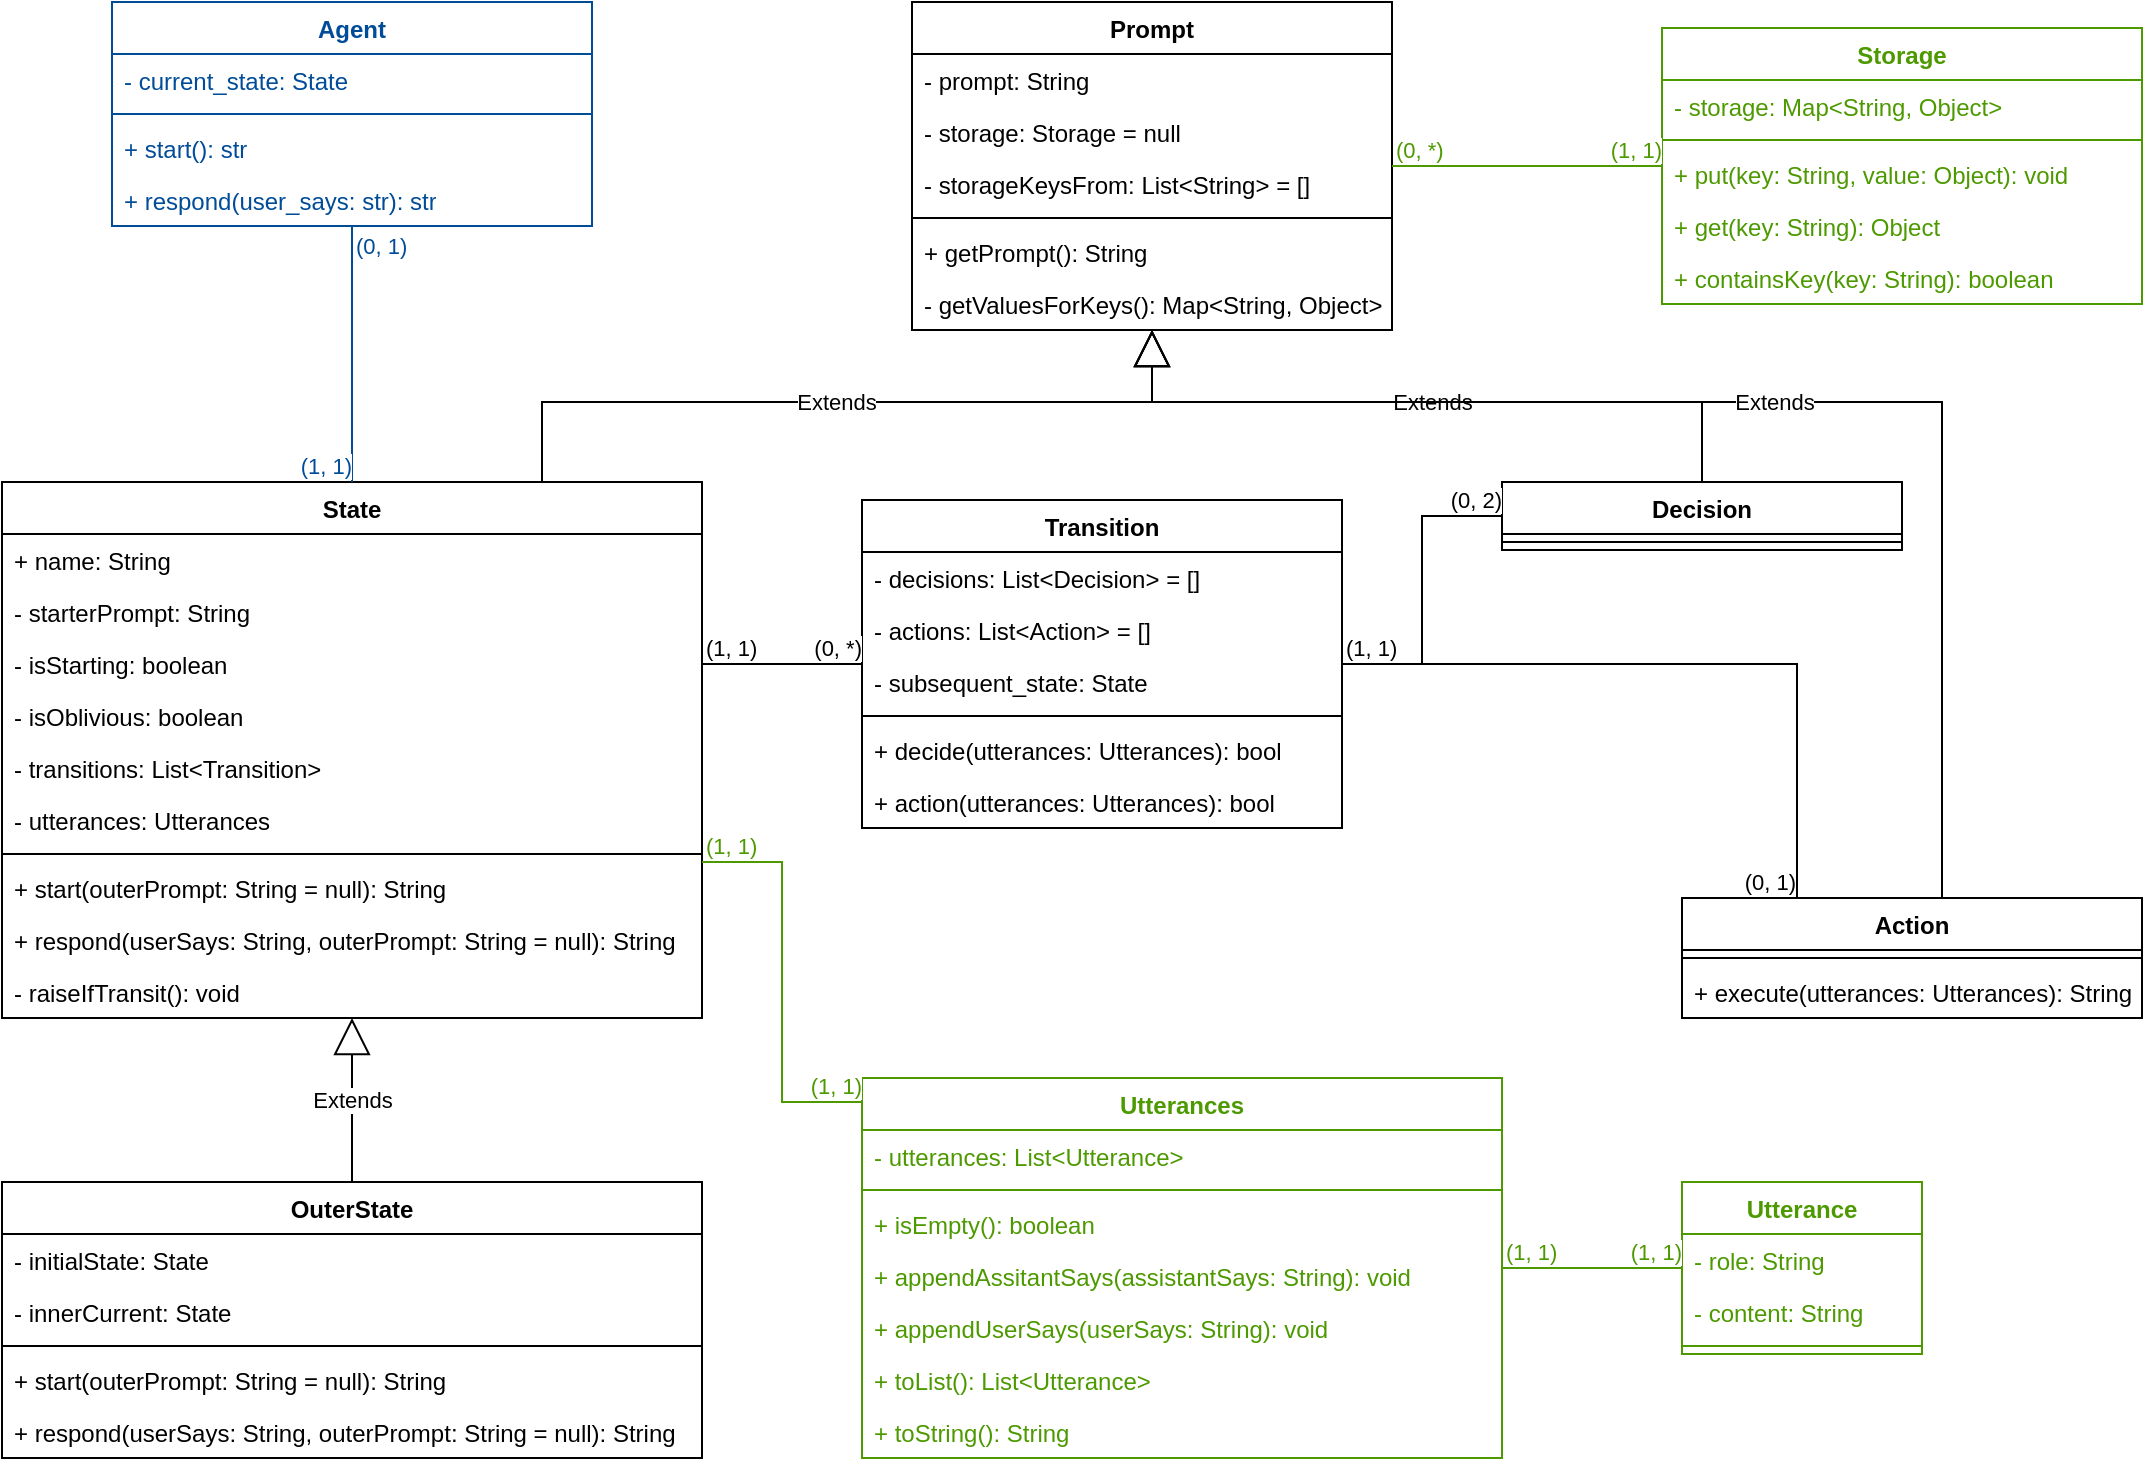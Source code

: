 <mxfile version="21.8.2" type="google">
  <diagram id="C5RBs43oDa-KdzZeNtuy" name="Page-1">
    <mxGraphModel grid="1" page="1" gridSize="10" guides="1" tooltips="1" connect="1" arrows="1" fold="1" pageScale="1" pageWidth="1169" pageHeight="827" math="0" shadow="0">
      <root>
        <mxCell id="WIyWlLk6GJQsqaUBKTNV-0" />
        <mxCell id="WIyWlLk6GJQsqaUBKTNV-1" parent="WIyWlLk6GJQsqaUBKTNV-0" />
        <mxCell id="Y7iGdCAR7KXs3sd0Hxr5-11" value="State" style="swimlane;fontStyle=1;align=center;verticalAlign=top;childLayout=stackLayout;horizontal=1;startSize=26;horizontalStack=0;resizeParent=1;resizeParentMax=0;resizeLast=0;collapsible=1;marginBottom=0;whiteSpace=wrap;html=1;" vertex="1" parent="WIyWlLk6GJQsqaUBKTNV-1">
          <mxGeometry x="10" y="260" width="350" height="268" as="geometry" />
        </mxCell>
        <mxCell id="Y7iGdCAR7KXs3sd0Hxr5-1" value="+ name: String&lt;br&gt;" style="text;strokeColor=none;fillColor=none;align=left;verticalAlign=top;spacingLeft=4;spacingRight=4;overflow=hidden;rotatable=0;points=[[0,0.5],[1,0.5]];portConstraint=eastwest;whiteSpace=wrap;html=1;" vertex="1" parent="Y7iGdCAR7KXs3sd0Hxr5-11">
          <mxGeometry y="26" width="350" height="26" as="geometry" />
        </mxCell>
        <mxCell id="Y7iGdCAR7KXs3sd0Hxr5-3" value="- starterPrompt: String" style="text;strokeColor=none;fillColor=none;align=left;verticalAlign=top;spacingLeft=4;spacingRight=4;overflow=hidden;rotatable=0;points=[[0,0.5],[1,0.5]];portConstraint=eastwest;whiteSpace=wrap;html=1;" vertex="1" parent="Y7iGdCAR7KXs3sd0Hxr5-11">
          <mxGeometry y="52" width="350" height="26" as="geometry" />
        </mxCell>
        <mxCell id="Y7iGdCAR7KXs3sd0Hxr5-6" value="- isStarting: boolean" style="text;strokeColor=none;fillColor=none;align=left;verticalAlign=top;spacingLeft=4;spacingRight=4;overflow=hidden;rotatable=0;points=[[0,0.5],[1,0.5]];portConstraint=eastwest;whiteSpace=wrap;html=1;" vertex="1" parent="Y7iGdCAR7KXs3sd0Hxr5-11">
          <mxGeometry y="78" width="350" height="26" as="geometry" />
        </mxCell>
        <mxCell id="oQOLhWZFoWl69LnClpry-0" value="- isOblivious: boolean" style="text;strokeColor=none;fillColor=none;align=left;verticalAlign=top;spacingLeft=4;spacingRight=4;overflow=hidden;rotatable=0;points=[[0,0.5],[1,0.5]];portConstraint=eastwest;whiteSpace=wrap;html=1;" vertex="1" parent="Y7iGdCAR7KXs3sd0Hxr5-11">
          <mxGeometry y="104" width="350" height="26" as="geometry" />
        </mxCell>
        <mxCell id="Y7iGdCAR7KXs3sd0Hxr5-5" value="- transitions: List&amp;lt;Transition&amp;gt;" style="text;strokeColor=none;fillColor=none;align=left;verticalAlign=top;spacingLeft=4;spacingRight=4;overflow=hidden;rotatable=0;points=[[0,0.5],[1,0.5]];portConstraint=eastwest;whiteSpace=wrap;html=1;" vertex="1" parent="Y7iGdCAR7KXs3sd0Hxr5-11">
          <mxGeometry y="130" width="350" height="26" as="geometry" />
        </mxCell>
        <mxCell id="Y7iGdCAR7KXs3sd0Hxr5-10" value="- utterances: Utterances" style="text;strokeColor=none;fillColor=none;align=left;verticalAlign=top;spacingLeft=4;spacingRight=4;overflow=hidden;rotatable=0;points=[[0,0.5],[1,0.5]];portConstraint=eastwest;whiteSpace=wrap;html=1;" vertex="1" parent="Y7iGdCAR7KXs3sd0Hxr5-11">
          <mxGeometry y="156" width="350" height="26" as="geometry" />
        </mxCell>
        <mxCell id="Y7iGdCAR7KXs3sd0Hxr5-13" value="" style="line;strokeWidth=1;fillColor=none;align=left;verticalAlign=middle;spacingTop=-1;spacingLeft=3;spacingRight=3;rotatable=0;labelPosition=right;points=[];portConstraint=eastwest;strokeColor=inherit;" vertex="1" parent="Y7iGdCAR7KXs3sd0Hxr5-11">
          <mxGeometry y="182" width="350" height="8" as="geometry" />
        </mxCell>
        <mxCell id="Y7iGdCAR7KXs3sd0Hxr5-14" value="+ start(outerPrompt: String = null): String" style="text;strokeColor=none;fillColor=none;align=left;verticalAlign=top;spacingLeft=4;spacingRight=4;overflow=hidden;rotatable=0;points=[[0,0.5],[1,0.5]];portConstraint=eastwest;whiteSpace=wrap;html=1;" vertex="1" parent="Y7iGdCAR7KXs3sd0Hxr5-11">
          <mxGeometry y="190" width="350" height="26" as="geometry" />
        </mxCell>
        <mxCell id="Y7iGdCAR7KXs3sd0Hxr5-15" value="+ respond(userSays: String, outerPrompt: String = null): String" style="text;strokeColor=none;fillColor=none;align=left;verticalAlign=top;spacingLeft=4;spacingRight=4;overflow=hidden;rotatable=0;points=[[0,0.5],[1,0.5]];portConstraint=eastwest;whiteSpace=wrap;html=1;" vertex="1" parent="Y7iGdCAR7KXs3sd0Hxr5-11">
          <mxGeometry y="216" width="350" height="26" as="geometry" />
        </mxCell>
        <mxCell id="Y7iGdCAR7KXs3sd0Hxr5-16" value="- raiseIfTransit(): void" style="text;strokeColor=none;fillColor=none;align=left;verticalAlign=top;spacingLeft=4;spacingRight=4;overflow=hidden;rotatable=0;points=[[0,0.5],[1,0.5]];portConstraint=eastwest;whiteSpace=wrap;html=1;" vertex="1" parent="Y7iGdCAR7KXs3sd0Hxr5-11">
          <mxGeometry y="242" width="350" height="26" as="geometry" />
        </mxCell>
        <mxCell id="Y7iGdCAR7KXs3sd0Hxr5-17" value="OuterState" style="swimlane;fontStyle=1;align=center;verticalAlign=top;childLayout=stackLayout;horizontal=1;startSize=26;horizontalStack=0;resizeParent=1;resizeParentMax=0;resizeLast=0;collapsible=1;marginBottom=0;whiteSpace=wrap;html=1;" vertex="1" parent="WIyWlLk6GJQsqaUBKTNV-1">
          <mxGeometry x="10" y="610" width="350" height="138" as="geometry" />
        </mxCell>
        <mxCell id="Y7iGdCAR7KXs3sd0Hxr5-18" value="- initialState: State" style="text;strokeColor=none;fillColor=none;align=left;verticalAlign=top;spacingLeft=4;spacingRight=4;overflow=hidden;rotatable=0;points=[[0,0.5],[1,0.5]];portConstraint=eastwest;whiteSpace=wrap;html=1;" vertex="1" parent="Y7iGdCAR7KXs3sd0Hxr5-17">
          <mxGeometry y="26" width="350" height="26" as="geometry" />
        </mxCell>
        <mxCell id="Y7iGdCAR7KXs3sd0Hxr5-21" value="- innerCurrent: State" style="text;strokeColor=none;fillColor=none;align=left;verticalAlign=top;spacingLeft=4;spacingRight=4;overflow=hidden;rotatable=0;points=[[0,0.5],[1,0.5]];portConstraint=eastwest;whiteSpace=wrap;html=1;" vertex="1" parent="Y7iGdCAR7KXs3sd0Hxr5-17">
          <mxGeometry y="52" width="350" height="26" as="geometry" />
        </mxCell>
        <mxCell id="Y7iGdCAR7KXs3sd0Hxr5-19" value="" style="line;strokeWidth=1;fillColor=none;align=left;verticalAlign=middle;spacingTop=-1;spacingLeft=3;spacingRight=3;rotatable=0;labelPosition=right;points=[];portConstraint=eastwest;strokeColor=inherit;" vertex="1" parent="Y7iGdCAR7KXs3sd0Hxr5-17">
          <mxGeometry y="78" width="350" height="8" as="geometry" />
        </mxCell>
        <mxCell id="Y7iGdCAR7KXs3sd0Hxr5-22" value="+ start(outerPrompt: String = null): String" style="text;strokeColor=none;fillColor=none;align=left;verticalAlign=top;spacingLeft=4;spacingRight=4;overflow=hidden;rotatable=0;points=[[0,0.5],[1,0.5]];portConstraint=eastwest;whiteSpace=wrap;html=1;" vertex="1" parent="Y7iGdCAR7KXs3sd0Hxr5-17">
          <mxGeometry y="86" width="350" height="26" as="geometry" />
        </mxCell>
        <mxCell id="Y7iGdCAR7KXs3sd0Hxr5-23" value="+ respond(userSays: String, outerPrompt: String = null): String" style="text;strokeColor=none;fillColor=none;align=left;verticalAlign=top;spacingLeft=4;spacingRight=4;overflow=hidden;rotatable=0;points=[[0,0.5],[1,0.5]];portConstraint=eastwest;whiteSpace=wrap;html=1;" vertex="1" parent="Y7iGdCAR7KXs3sd0Hxr5-17">
          <mxGeometry y="112" width="350" height="26" as="geometry" />
        </mxCell>
        <mxCell id="Y7iGdCAR7KXs3sd0Hxr5-24" value="Transition" style="swimlane;fontStyle=1;align=center;verticalAlign=top;childLayout=stackLayout;horizontal=1;startSize=26;horizontalStack=0;resizeParent=1;resizeParentMax=0;resizeLast=0;collapsible=1;marginBottom=0;whiteSpace=wrap;html=1;" vertex="1" parent="WIyWlLk6GJQsqaUBKTNV-1">
          <mxGeometry x="440" y="269" width="240" height="164" as="geometry" />
        </mxCell>
        <mxCell id="Y7iGdCAR7KXs3sd0Hxr5-25" value="- decisions: List&amp;lt;Decision&amp;gt; = []" style="text;strokeColor=none;fillColor=none;align=left;verticalAlign=top;spacingLeft=4;spacingRight=4;overflow=hidden;rotatable=0;points=[[0,0.5],[1,0.5]];portConstraint=eastwest;whiteSpace=wrap;html=1;" vertex="1" parent="Y7iGdCAR7KXs3sd0Hxr5-24">
          <mxGeometry y="26" width="240" height="26" as="geometry" />
        </mxCell>
        <mxCell id="Y7iGdCAR7KXs3sd0Hxr5-29" value="- actions: List&amp;lt;Action&amp;gt; = []" style="text;strokeColor=none;fillColor=none;align=left;verticalAlign=top;spacingLeft=4;spacingRight=4;overflow=hidden;rotatable=0;points=[[0,0.5],[1,0.5]];portConstraint=eastwest;whiteSpace=wrap;html=1;" vertex="1" parent="Y7iGdCAR7KXs3sd0Hxr5-24">
          <mxGeometry y="52" width="240" height="26" as="geometry" />
        </mxCell>
        <mxCell id="Y7iGdCAR7KXs3sd0Hxr5-30" value="- subsequent_state: State" style="text;strokeColor=none;fillColor=none;align=left;verticalAlign=top;spacingLeft=4;spacingRight=4;overflow=hidden;rotatable=0;points=[[0,0.5],[1,0.5]];portConstraint=eastwest;whiteSpace=wrap;html=1;" vertex="1" parent="Y7iGdCAR7KXs3sd0Hxr5-24">
          <mxGeometry y="78" width="240" height="26" as="geometry" />
        </mxCell>
        <mxCell id="Y7iGdCAR7KXs3sd0Hxr5-26" value="" style="line;strokeWidth=1;fillColor=none;align=left;verticalAlign=middle;spacingTop=-1;spacingLeft=3;spacingRight=3;rotatable=0;labelPosition=right;points=[];portConstraint=eastwest;strokeColor=inherit;" vertex="1" parent="Y7iGdCAR7KXs3sd0Hxr5-24">
          <mxGeometry y="104" width="240" height="8" as="geometry" />
        </mxCell>
        <mxCell id="Y7iGdCAR7KXs3sd0Hxr5-27" value="+ decide(utterances: Utterances): bool" style="text;strokeColor=none;fillColor=none;align=left;verticalAlign=top;spacingLeft=4;spacingRight=4;overflow=hidden;rotatable=0;points=[[0,0.5],[1,0.5]];portConstraint=eastwest;whiteSpace=wrap;html=1;" vertex="1" parent="Y7iGdCAR7KXs3sd0Hxr5-24">
          <mxGeometry y="112" width="240" height="26" as="geometry" />
        </mxCell>
        <mxCell id="Y7iGdCAR7KXs3sd0Hxr5-34" value="+ action(utterances: Utterances): bool" style="text;strokeColor=none;fillColor=none;align=left;verticalAlign=top;spacingLeft=4;spacingRight=4;overflow=hidden;rotatable=0;points=[[0,0.5],[1,0.5]];portConstraint=eastwest;whiteSpace=wrap;html=1;" vertex="1" parent="Y7iGdCAR7KXs3sd0Hxr5-24">
          <mxGeometry y="138" width="240" height="26" as="geometry" />
        </mxCell>
        <mxCell id="Y7iGdCAR7KXs3sd0Hxr5-35" value="" style="endArrow=none;html=1;edgeStyle=orthogonalEdgeStyle;rounded=0;exitX=1;exitY=0.5;exitDx=0;exitDy=0;" edge="1" parent="WIyWlLk6GJQsqaUBKTNV-1" source="Y7iGdCAR7KXs3sd0Hxr5-6" target="Y7iGdCAR7KXs3sd0Hxr5-24">
          <mxGeometry relative="1" as="geometry">
            <mxPoint x="330" y="400" as="sourcePoint" />
            <mxPoint x="490" y="400" as="targetPoint" />
          </mxGeometry>
        </mxCell>
        <mxCell id="Y7iGdCAR7KXs3sd0Hxr5-36" value="(1, 1)" style="edgeLabel;resizable=0;html=1;align=left;verticalAlign=bottom;" connectable="0" vertex="1" parent="Y7iGdCAR7KXs3sd0Hxr5-35">
          <mxGeometry x="-1" relative="1" as="geometry" />
        </mxCell>
        <mxCell id="Y7iGdCAR7KXs3sd0Hxr5-37" value="(0, *)" style="edgeLabel;resizable=0;html=1;align=right;verticalAlign=bottom;" connectable="0" vertex="1" parent="Y7iGdCAR7KXs3sd0Hxr5-35">
          <mxGeometry x="1" relative="1" as="geometry" />
        </mxCell>
        <mxCell id="Y7iGdCAR7KXs3sd0Hxr5-38" value="Extends" style="endArrow=block;endSize=16;endFill=0;html=1;rounded=0;" edge="1" parent="WIyWlLk6GJQsqaUBKTNV-1" source="Y7iGdCAR7KXs3sd0Hxr5-17" target="Y7iGdCAR7KXs3sd0Hxr5-11">
          <mxGeometry width="160" relative="1" as="geometry">
            <mxPoint x="190" y="610" as="sourcePoint" />
            <mxPoint x="350" y="610" as="targetPoint" />
          </mxGeometry>
        </mxCell>
        <mxCell id="Y7iGdCAR7KXs3sd0Hxr5-39" value="Decision" style="swimlane;fontStyle=1;align=center;verticalAlign=top;childLayout=stackLayout;horizontal=1;startSize=26;horizontalStack=0;resizeParent=1;resizeParentMax=0;resizeLast=0;collapsible=1;marginBottom=0;whiteSpace=wrap;html=1;" vertex="1" parent="WIyWlLk6GJQsqaUBKTNV-1">
          <mxGeometry x="760" y="260" width="200" height="34" as="geometry" />
        </mxCell>
        <mxCell id="Y7iGdCAR7KXs3sd0Hxr5-41" value="" style="line;strokeWidth=1;fillColor=none;align=left;verticalAlign=middle;spacingTop=-1;spacingLeft=3;spacingRight=3;rotatable=0;labelPosition=right;points=[];portConstraint=eastwest;strokeColor=inherit;" vertex="1" parent="Y7iGdCAR7KXs3sd0Hxr5-39">
          <mxGeometry y="26" width="200" height="8" as="geometry" />
        </mxCell>
        <mxCell id="Y7iGdCAR7KXs3sd0Hxr5-43" value="" style="endArrow=none;html=1;edgeStyle=orthogonalEdgeStyle;rounded=0;" edge="1" parent="WIyWlLk6GJQsqaUBKTNV-1" source="Y7iGdCAR7KXs3sd0Hxr5-24" target="Y7iGdCAR7KXs3sd0Hxr5-39">
          <mxGeometry relative="1" as="geometry">
            <mxPoint x="820" y="390" as="sourcePoint" />
            <mxPoint x="1020" y="390" as="targetPoint" />
          </mxGeometry>
        </mxCell>
        <mxCell id="Y7iGdCAR7KXs3sd0Hxr5-44" value="(1, 1)" style="edgeLabel;resizable=0;html=1;align=left;verticalAlign=bottom;" connectable="0" vertex="1" parent="Y7iGdCAR7KXs3sd0Hxr5-43">
          <mxGeometry x="-1" relative="1" as="geometry" />
        </mxCell>
        <mxCell id="Y7iGdCAR7KXs3sd0Hxr5-45" value="(0, 2)" style="edgeLabel;resizable=0;html=1;align=right;verticalAlign=bottom;" connectable="0" vertex="1" parent="Y7iGdCAR7KXs3sd0Hxr5-43">
          <mxGeometry x="1" relative="1" as="geometry" />
        </mxCell>
        <mxCell id="Y7iGdCAR7KXs3sd0Hxr5-46" value="Action" style="swimlane;fontStyle=1;align=center;verticalAlign=top;childLayout=stackLayout;horizontal=1;startSize=26;horizontalStack=0;resizeParent=1;resizeParentMax=0;resizeLast=0;collapsible=1;marginBottom=0;whiteSpace=wrap;html=1;" vertex="1" parent="WIyWlLk6GJQsqaUBKTNV-1">
          <mxGeometry x="850" y="468" width="230" height="60" as="geometry" />
        </mxCell>
        <mxCell id="Y7iGdCAR7KXs3sd0Hxr5-47" value="" style="line;strokeWidth=1;fillColor=none;align=left;verticalAlign=middle;spacingTop=-1;spacingLeft=3;spacingRight=3;rotatable=0;labelPosition=right;points=[];portConstraint=eastwest;strokeColor=inherit;" vertex="1" parent="Y7iGdCAR7KXs3sd0Hxr5-46">
          <mxGeometry y="26" width="230" height="8" as="geometry" />
        </mxCell>
        <mxCell id="Y7iGdCAR7KXs3sd0Hxr5-48" value="+ execute(utterances: Utterances): String" style="text;strokeColor=none;fillColor=none;align=left;verticalAlign=top;spacingLeft=4;spacingRight=4;overflow=hidden;rotatable=0;points=[[0,0.5],[1,0.5]];portConstraint=eastwest;whiteSpace=wrap;html=1;" vertex="1" parent="Y7iGdCAR7KXs3sd0Hxr5-46">
          <mxGeometry y="34" width="230" height="26" as="geometry" />
        </mxCell>
        <mxCell id="Y7iGdCAR7KXs3sd0Hxr5-51" value="" style="endArrow=none;html=1;edgeStyle=orthogonalEdgeStyle;rounded=0;entryX=0.25;entryY=0;entryDx=0;entryDy=0;" edge="1" parent="WIyWlLk6GJQsqaUBKTNV-1" source="Y7iGdCAR7KXs3sd0Hxr5-24" target="Y7iGdCAR7KXs3sd0Hxr5-46">
          <mxGeometry relative="1" as="geometry">
            <mxPoint x="840" y="619" as="sourcePoint" />
            <mxPoint x="920" y="528" as="targetPoint" />
          </mxGeometry>
        </mxCell>
        <mxCell id="Y7iGdCAR7KXs3sd0Hxr5-52" value="(1, 1)" style="edgeLabel;resizable=0;html=1;align=left;verticalAlign=bottom;" connectable="0" vertex="1" parent="Y7iGdCAR7KXs3sd0Hxr5-51">
          <mxGeometry x="-1" relative="1" as="geometry" />
        </mxCell>
        <mxCell id="Y7iGdCAR7KXs3sd0Hxr5-53" value="(0, 1)" style="edgeLabel;resizable=0;html=1;align=right;verticalAlign=bottom;" connectable="0" vertex="1" parent="Y7iGdCAR7KXs3sd0Hxr5-51">
          <mxGeometry x="1" relative="1" as="geometry" />
        </mxCell>
        <mxCell id="rsDthvywZMEaAPYY-5BN-0" value="Utterances" style="swimlane;fontStyle=1;align=center;verticalAlign=top;childLayout=stackLayout;horizontal=1;startSize=26;horizontalStack=0;resizeParent=1;resizeParentMax=0;resizeLast=0;collapsible=1;marginBottom=0;whiteSpace=wrap;html=1;strokeColor=#4D9900;fontColor=#4D9900;" vertex="1" parent="WIyWlLk6GJQsqaUBKTNV-1">
          <mxGeometry x="440" y="558" width="320" height="190" as="geometry" />
        </mxCell>
        <mxCell id="rsDthvywZMEaAPYY-5BN-1" value="- utterances: List&amp;lt;Utterance&amp;gt;" style="text;strokeColor=none;fillColor=none;align=left;verticalAlign=top;spacingLeft=4;spacingRight=4;overflow=hidden;rotatable=0;points=[[0,0.5],[1,0.5]];portConstraint=eastwest;whiteSpace=wrap;html=1;fontColor=#4D9900;" vertex="1" parent="rsDthvywZMEaAPYY-5BN-0">
          <mxGeometry y="26" width="320" height="26" as="geometry" />
        </mxCell>
        <mxCell id="rsDthvywZMEaAPYY-5BN-2" value="" style="line;strokeWidth=1;fillColor=none;align=left;verticalAlign=middle;spacingTop=-1;spacingLeft=3;spacingRight=3;rotatable=0;labelPosition=right;points=[];portConstraint=eastwest;strokeColor=inherit;" vertex="1" parent="rsDthvywZMEaAPYY-5BN-0">
          <mxGeometry y="52" width="320" height="8" as="geometry" />
        </mxCell>
        <mxCell id="rsDthvywZMEaAPYY-5BN-3" value="+ isEmpty(): boolean" style="text;strokeColor=none;fillColor=none;align=left;verticalAlign=top;spacingLeft=4;spacingRight=4;overflow=hidden;rotatable=0;points=[[0,0.5],[1,0.5]];portConstraint=eastwest;whiteSpace=wrap;html=1;fontColor=#4D9900;" vertex="1" parent="rsDthvywZMEaAPYY-5BN-0">
          <mxGeometry y="60" width="320" height="26" as="geometry" />
        </mxCell>
        <mxCell id="wB3TaZzJzO1c4qGs66mK-3" value="+ appendAssitantSays(assistantSays: String): void" style="text;strokeColor=none;fillColor=none;align=left;verticalAlign=top;spacingLeft=4;spacingRight=4;overflow=hidden;rotatable=0;points=[[0,0.5],[1,0.5]];portConstraint=eastwest;whiteSpace=wrap;html=1;fontColor=#4D9900;" vertex="1" parent="rsDthvywZMEaAPYY-5BN-0">
          <mxGeometry y="86" width="320" height="26" as="geometry" />
        </mxCell>
        <mxCell id="wB3TaZzJzO1c4qGs66mK-4" value="+ appendUserSays(userSays: String): void" style="text;strokeColor=none;fillColor=none;align=left;verticalAlign=top;spacingLeft=4;spacingRight=4;overflow=hidden;rotatable=0;points=[[0,0.5],[1,0.5]];portConstraint=eastwest;whiteSpace=wrap;html=1;fontColor=#4D9900;" vertex="1" parent="rsDthvywZMEaAPYY-5BN-0">
          <mxGeometry y="112" width="320" height="26" as="geometry" />
        </mxCell>
        <mxCell id="wB3TaZzJzO1c4qGs66mK-5" value="+ toList(): List&amp;lt;Utterance&amp;gt;" style="text;strokeColor=none;fillColor=none;align=left;verticalAlign=top;spacingLeft=4;spacingRight=4;overflow=hidden;rotatable=0;points=[[0,0.5],[1,0.5]];portConstraint=eastwest;whiteSpace=wrap;html=1;fontColor=#4D9900;" vertex="1" parent="rsDthvywZMEaAPYY-5BN-0">
          <mxGeometry y="138" width="320" height="26" as="geometry" />
        </mxCell>
        <mxCell id="wB3TaZzJzO1c4qGs66mK-6" value="+ toString(): String" style="text;strokeColor=none;fillColor=none;align=left;verticalAlign=top;spacingLeft=4;spacingRight=4;overflow=hidden;rotatable=0;points=[[0,0.5],[1,0.5]];portConstraint=eastwest;whiteSpace=wrap;html=1;fontColor=#4D9900;" vertex="1" parent="rsDthvywZMEaAPYY-5BN-0">
          <mxGeometry y="164" width="320" height="26" as="geometry" />
        </mxCell>
        <mxCell id="zGq9YenauuNSCoJuPdMK-0" value="Prompt" style="swimlane;fontStyle=1;align=center;verticalAlign=top;childLayout=stackLayout;horizontal=1;startSize=26;horizontalStack=0;resizeParent=1;resizeParentMax=0;resizeLast=0;collapsible=1;marginBottom=0;whiteSpace=wrap;html=1;" vertex="1" parent="WIyWlLk6GJQsqaUBKTNV-1">
          <mxGeometry x="465" y="20" width="240" height="164" as="geometry" />
        </mxCell>
        <mxCell id="zGq9YenauuNSCoJuPdMK-1" value="- prompt: String" style="text;strokeColor=none;fillColor=none;align=left;verticalAlign=top;spacingLeft=4;spacingRight=4;overflow=hidden;rotatable=0;points=[[0,0.5],[1,0.5]];portConstraint=eastwest;whiteSpace=wrap;html=1;" vertex="1" parent="zGq9YenauuNSCoJuPdMK-0">
          <mxGeometry y="26" width="240" height="26" as="geometry" />
        </mxCell>
        <mxCell id="wB3TaZzJzO1c4qGs66mK-0" value="- storage: Storage = null" style="text;strokeColor=none;fillColor=none;align=left;verticalAlign=top;spacingLeft=4;spacingRight=4;overflow=hidden;rotatable=0;points=[[0,0.5],[1,0.5]];portConstraint=eastwest;whiteSpace=wrap;html=1;" vertex="1" parent="zGq9YenauuNSCoJuPdMK-0">
          <mxGeometry y="52" width="240" height="26" as="geometry" />
        </mxCell>
        <mxCell id="wB3TaZzJzO1c4qGs66mK-1" value="- storageKeysFrom: List&amp;lt;String&amp;gt; = []" style="text;strokeColor=none;fillColor=none;align=left;verticalAlign=top;spacingLeft=4;spacingRight=4;overflow=hidden;rotatable=0;points=[[0,0.5],[1,0.5]];portConstraint=eastwest;whiteSpace=wrap;html=1;" vertex="1" parent="zGq9YenauuNSCoJuPdMK-0">
          <mxGeometry y="78" width="240" height="26" as="geometry" />
        </mxCell>
        <mxCell id="zGq9YenauuNSCoJuPdMK-2" value="" style="line;strokeWidth=1;fillColor=none;align=left;verticalAlign=middle;spacingTop=-1;spacingLeft=3;spacingRight=3;rotatable=0;labelPosition=right;points=[];portConstraint=eastwest;strokeColor=inherit;" vertex="1" parent="zGq9YenauuNSCoJuPdMK-0">
          <mxGeometry y="104" width="240" height="8" as="geometry" />
        </mxCell>
        <mxCell id="oQOLhWZFoWl69LnClpry-1" value="+ getPrompt(): String" style="text;strokeColor=none;fillColor=none;align=left;verticalAlign=top;spacingLeft=4;spacingRight=4;overflow=hidden;rotatable=0;points=[[0,0.5],[1,0.5]];portConstraint=eastwest;whiteSpace=wrap;html=1;" vertex="1" parent="zGq9YenauuNSCoJuPdMK-0">
          <mxGeometry y="112" width="240" height="26" as="geometry" />
        </mxCell>
        <mxCell id="zGq9YenauuNSCoJuPdMK-3" value="- getValuesForKeys(): Map&amp;lt;String, Object&amp;gt;" style="text;strokeColor=none;fillColor=none;align=left;verticalAlign=top;spacingLeft=4;spacingRight=4;overflow=hidden;rotatable=0;points=[[0,0.5],[1,0.5]];portConstraint=eastwest;whiteSpace=wrap;html=1;" vertex="1" parent="zGq9YenauuNSCoJuPdMK-0">
          <mxGeometry y="138" width="240" height="26" as="geometry" />
        </mxCell>
        <mxCell id="zGq9YenauuNSCoJuPdMK-4" value="Extends" style="endArrow=block;endSize=16;endFill=0;html=1;rounded=0;edgeStyle=orthogonalEdgeStyle;exitX=0.75;exitY=0;exitDx=0;exitDy=0;" edge="1" parent="WIyWlLk6GJQsqaUBKTNV-1" source="Y7iGdCAR7KXs3sd0Hxr5-11" target="zGq9YenauuNSCoJuPdMK-0">
          <mxGeometry width="160" relative="1" as="geometry">
            <mxPoint x="199.5" y="210" as="sourcePoint" />
            <mxPoint x="199.5" y="130" as="targetPoint" />
            <Array as="points">
              <mxPoint x="280" y="260" />
              <mxPoint x="280" y="220" />
              <mxPoint x="585" y="220" />
            </Array>
          </mxGeometry>
        </mxCell>
        <mxCell id="zGq9YenauuNSCoJuPdMK-5" value="Extends" style="endArrow=block;endSize=16;endFill=0;html=1;rounded=0;edgeStyle=orthogonalEdgeStyle;" edge="1" parent="WIyWlLk6GJQsqaUBKTNV-1" source="Y7iGdCAR7KXs3sd0Hxr5-39" target="zGq9YenauuNSCoJuPdMK-0">
          <mxGeometry width="160" relative="1" as="geometry">
            <mxPoint x="220" y="640" as="sourcePoint" />
            <mxPoint x="220" y="560" as="targetPoint" />
            <Array as="points">
              <mxPoint x="860" y="220" />
              <mxPoint x="585" y="220" />
            </Array>
          </mxGeometry>
        </mxCell>
        <mxCell id="zGq9YenauuNSCoJuPdMK-6" value="Extends" style="endArrow=block;endSize=16;endFill=0;html=1;rounded=0;edgeStyle=orthogonalEdgeStyle;exitX=0.5;exitY=0;exitDx=0;exitDy=0;" edge="1" parent="WIyWlLk6GJQsqaUBKTNV-1" source="Y7iGdCAR7KXs3sd0Hxr5-46" target="zGq9YenauuNSCoJuPdMK-0">
          <mxGeometry width="160" relative="1" as="geometry">
            <mxPoint x="230" y="650" as="sourcePoint" />
            <mxPoint x="230" y="570" as="targetPoint" />
            <Array as="points">
              <mxPoint x="980" y="468" />
              <mxPoint x="980" y="220" />
              <mxPoint x="585" y="220" />
            </Array>
          </mxGeometry>
        </mxCell>
        <mxCell id="wB3TaZzJzO1c4qGs66mK-7" value="" style="endArrow=none;html=1;edgeStyle=orthogonalEdgeStyle;rounded=0;strokeColor=#4D9900;fontColor=#4D9900;" edge="1" parent="WIyWlLk6GJQsqaUBKTNV-1" source="Y7iGdCAR7KXs3sd0Hxr5-11" target="rsDthvywZMEaAPYY-5BN-0">
          <mxGeometry relative="1" as="geometry">
            <mxPoint x="370" y="404" as="sourcePoint" />
            <mxPoint x="450" y="404" as="targetPoint" />
            <Array as="points">
              <mxPoint x="400" y="450" />
              <mxPoint x="400" y="570" />
            </Array>
          </mxGeometry>
        </mxCell>
        <mxCell id="wB3TaZzJzO1c4qGs66mK-8" value="(1, 1)" style="edgeLabel;resizable=0;html=1;align=left;verticalAlign=bottom;fontColor=#4D9900;" connectable="0" vertex="1" parent="wB3TaZzJzO1c4qGs66mK-7">
          <mxGeometry x="-1" relative="1" as="geometry" />
        </mxCell>
        <mxCell id="wB3TaZzJzO1c4qGs66mK-9" value="(1, 1)" style="edgeLabel;resizable=0;html=1;align=right;verticalAlign=bottom;fontColor=#4D9900;" connectable="0" vertex="1" parent="wB3TaZzJzO1c4qGs66mK-7">
          <mxGeometry x="1" relative="1" as="geometry" />
        </mxCell>
        <mxCell id="wB3TaZzJzO1c4qGs66mK-10" value="Storage" style="swimlane;fontStyle=1;align=center;verticalAlign=top;childLayout=stackLayout;horizontal=1;startSize=26;horizontalStack=0;resizeParent=1;resizeParentMax=0;resizeLast=0;collapsible=1;marginBottom=0;whiteSpace=wrap;html=1;strokeColor=#4D9900;fontColor=#4D9900;" vertex="1" parent="WIyWlLk6GJQsqaUBKTNV-1">
          <mxGeometry x="840" y="33" width="240" height="138" as="geometry" />
        </mxCell>
        <mxCell id="wB3TaZzJzO1c4qGs66mK-11" value="- storage: Map&amp;lt;String, Object&amp;gt;" style="text;strokeColor=none;fillColor=none;align=left;verticalAlign=top;spacingLeft=4;spacingRight=4;overflow=hidden;rotatable=0;points=[[0,0.5],[1,0.5]];portConstraint=eastwest;whiteSpace=wrap;html=1;fontColor=#4D9900;" vertex="1" parent="wB3TaZzJzO1c4qGs66mK-10">
          <mxGeometry y="26" width="240" height="26" as="geometry" />
        </mxCell>
        <mxCell id="wB3TaZzJzO1c4qGs66mK-12" value="" style="line;strokeWidth=1;fillColor=none;align=left;verticalAlign=middle;spacingTop=-1;spacingLeft=3;spacingRight=3;rotatable=0;labelPosition=right;points=[];portConstraint=eastwest;strokeColor=inherit;" vertex="1" parent="wB3TaZzJzO1c4qGs66mK-10">
          <mxGeometry y="52" width="240" height="8" as="geometry" />
        </mxCell>
        <mxCell id="wB3TaZzJzO1c4qGs66mK-13" value="+ put(key: String, value: Object): void" style="text;strokeColor=none;fillColor=none;align=left;verticalAlign=top;spacingLeft=4;spacingRight=4;overflow=hidden;rotatable=0;points=[[0,0.5],[1,0.5]];portConstraint=eastwest;whiteSpace=wrap;html=1;fontColor=#4D9900;" vertex="1" parent="wB3TaZzJzO1c4qGs66mK-10">
          <mxGeometry y="60" width="240" height="26" as="geometry" />
        </mxCell>
        <mxCell id="wB3TaZzJzO1c4qGs66mK-14" value="+ get(key: String): Object" style="text;strokeColor=none;fillColor=none;align=left;verticalAlign=top;spacingLeft=4;spacingRight=4;overflow=hidden;rotatable=0;points=[[0,0.5],[1,0.5]];portConstraint=eastwest;whiteSpace=wrap;html=1;fontColor=#4D9900;" vertex="1" parent="wB3TaZzJzO1c4qGs66mK-10">
          <mxGeometry y="86" width="240" height="26" as="geometry" />
        </mxCell>
        <mxCell id="oQOLhWZFoWl69LnClpry-2" value="+ containsKey(key: String): boolean" style="text;strokeColor=none;fillColor=none;align=left;verticalAlign=top;spacingLeft=4;spacingRight=4;overflow=hidden;rotatable=0;points=[[0,0.5],[1,0.5]];portConstraint=eastwest;whiteSpace=wrap;html=1;fontColor=#4D9900;" vertex="1" parent="wB3TaZzJzO1c4qGs66mK-10">
          <mxGeometry y="112" width="240" height="26" as="geometry" />
        </mxCell>
        <mxCell id="wB3TaZzJzO1c4qGs66mK-18" value="" style="endArrow=none;html=1;rounded=0;strokeColor=#4D9900;fontColor=#4D9900;" edge="1" parent="WIyWlLk6GJQsqaUBKTNV-1" source="zGq9YenauuNSCoJuPdMK-0" target="wB3TaZzJzO1c4qGs66mK-10">
          <mxGeometry relative="1" as="geometry">
            <mxPoint x="370" y="384" as="sourcePoint" />
            <mxPoint x="840" y="90" as="targetPoint" />
          </mxGeometry>
        </mxCell>
        <mxCell id="wB3TaZzJzO1c4qGs66mK-19" value="(0, *)" style="edgeLabel;resizable=0;html=1;align=left;verticalAlign=bottom;fontColor=#4D9900;" connectable="0" vertex="1" parent="wB3TaZzJzO1c4qGs66mK-18">
          <mxGeometry x="-1" relative="1" as="geometry" />
        </mxCell>
        <mxCell id="wB3TaZzJzO1c4qGs66mK-20" value="(1, 1)" style="edgeLabel;resizable=0;html=1;align=right;verticalAlign=bottom;fontColor=#4D9900;" connectable="0" vertex="1" parent="wB3TaZzJzO1c4qGs66mK-18">
          <mxGeometry x="1" relative="1" as="geometry" />
        </mxCell>
        <mxCell id="qe8Uf7pr1B26cCkcfudo-0" value="Agent" style="swimlane;fontStyle=1;align=center;verticalAlign=top;childLayout=stackLayout;horizontal=1;startSize=26;horizontalStack=0;resizeParent=1;resizeParentMax=0;resizeLast=0;collapsible=1;marginBottom=0;whiteSpace=wrap;html=1;strokeColor=#004C99;fontColor=#004C99;" vertex="1" parent="WIyWlLk6GJQsqaUBKTNV-1">
          <mxGeometry x="65" y="20" width="240" height="112" as="geometry" />
        </mxCell>
        <mxCell id="qe8Uf7pr1B26cCkcfudo-1" value="- current_state: State" style="text;strokeColor=none;fillColor=none;align=left;verticalAlign=top;spacingLeft=4;spacingRight=4;overflow=hidden;rotatable=0;points=[[0,0.5],[1,0.5]];portConstraint=eastwest;whiteSpace=wrap;html=1;fontColor=#004C99;" vertex="1" parent="qe8Uf7pr1B26cCkcfudo-0">
          <mxGeometry y="26" width="240" height="26" as="geometry" />
        </mxCell>
        <mxCell id="qe8Uf7pr1B26cCkcfudo-4" value="" style="line;strokeWidth=1;fillColor=none;align=left;verticalAlign=middle;spacingTop=-1;spacingLeft=3;spacingRight=3;rotatable=0;labelPosition=right;points=[];portConstraint=eastwest;strokeColor=inherit;" vertex="1" parent="qe8Uf7pr1B26cCkcfudo-0">
          <mxGeometry y="52" width="240" height="8" as="geometry" />
        </mxCell>
        <mxCell id="qe8Uf7pr1B26cCkcfudo-5" value="+ start(): str" style="text;strokeColor=none;fillColor=none;align=left;verticalAlign=top;spacingLeft=4;spacingRight=4;overflow=hidden;rotatable=0;points=[[0,0.5],[1,0.5]];portConstraint=eastwest;whiteSpace=wrap;html=1;fontColor=#004C99;" vertex="1" parent="qe8Uf7pr1B26cCkcfudo-0">
          <mxGeometry y="60" width="240" height="26" as="geometry" />
        </mxCell>
        <mxCell id="qe8Uf7pr1B26cCkcfudo-6" value="+ respond(user_says: str): str" style="text;strokeColor=none;fillColor=none;align=left;verticalAlign=top;spacingLeft=4;spacingRight=4;overflow=hidden;rotatable=0;points=[[0,0.5],[1,0.5]];portConstraint=eastwest;whiteSpace=wrap;html=1;fontColor=#004C99;" vertex="1" parent="qe8Uf7pr1B26cCkcfudo-0">
          <mxGeometry y="86" width="240" height="26" as="geometry" />
        </mxCell>
        <mxCell id="qe8Uf7pr1B26cCkcfudo-7" value="" style="endArrow=none;html=1;edgeStyle=orthogonalEdgeStyle;rounded=0;strokeColor=#004C99;" edge="1" parent="WIyWlLk6GJQsqaUBKTNV-1" source="qe8Uf7pr1B26cCkcfudo-0" target="Y7iGdCAR7KXs3sd0Hxr5-11">
          <mxGeometry relative="1" as="geometry">
            <mxPoint x="200" y="130" as="sourcePoint" />
            <mxPoint x="890" y="488" as="targetPoint" />
          </mxGeometry>
        </mxCell>
        <mxCell id="qe8Uf7pr1B26cCkcfudo-8" value="(0, 1)" style="edgeLabel;resizable=0;html=1;align=left;verticalAlign=bottom;fontColor=#004C99;" connectable="0" vertex="1" parent="qe8Uf7pr1B26cCkcfudo-7">
          <mxGeometry x="-1" relative="1" as="geometry">
            <mxPoint y="18" as="offset" />
          </mxGeometry>
        </mxCell>
        <mxCell id="qe8Uf7pr1B26cCkcfudo-9" value="(1, 1)" style="edgeLabel;resizable=0;html=1;align=right;verticalAlign=bottom;fontColor=#004C99;" connectable="0" vertex="1" parent="qe8Uf7pr1B26cCkcfudo-7">
          <mxGeometry x="1" relative="1" as="geometry" />
        </mxCell>
        <mxCell id="oQOLhWZFoWl69LnClpry-3" value="Utterance" style="swimlane;fontStyle=1;align=center;verticalAlign=top;childLayout=stackLayout;horizontal=1;startSize=26;horizontalStack=0;resizeParent=1;resizeParentMax=0;resizeLast=0;collapsible=1;marginBottom=0;whiteSpace=wrap;html=1;strokeColor=#4D9900;fontColor=#4D9900;" vertex="1" parent="WIyWlLk6GJQsqaUBKTNV-1">
          <mxGeometry x="850" y="610" width="120" height="86" as="geometry" />
        </mxCell>
        <mxCell id="oQOLhWZFoWl69LnClpry-4" value="- role: String" style="text;strokeColor=none;fillColor=none;align=left;verticalAlign=top;spacingLeft=4;spacingRight=4;overflow=hidden;rotatable=0;points=[[0,0.5],[1,0.5]];portConstraint=eastwest;whiteSpace=wrap;html=1;fontColor=#4D9900;" vertex="1" parent="oQOLhWZFoWl69LnClpry-3">
          <mxGeometry y="26" width="120" height="26" as="geometry" />
        </mxCell>
        <mxCell id="oQOLhWZFoWl69LnClpry-11" value="- content: String" style="text;strokeColor=none;fillColor=none;align=left;verticalAlign=top;spacingLeft=4;spacingRight=4;overflow=hidden;rotatable=0;points=[[0,0.5],[1,0.5]];portConstraint=eastwest;whiteSpace=wrap;html=1;fontColor=#4D9900;" vertex="1" parent="oQOLhWZFoWl69LnClpry-3">
          <mxGeometry y="52" width="120" height="26" as="geometry" />
        </mxCell>
        <mxCell id="oQOLhWZFoWl69LnClpry-5" value="" style="line;strokeWidth=1;fillColor=none;align=left;verticalAlign=middle;spacingTop=-1;spacingLeft=3;spacingRight=3;rotatable=0;labelPosition=right;points=[];portConstraint=eastwest;strokeColor=inherit;" vertex="1" parent="oQOLhWZFoWl69LnClpry-3">
          <mxGeometry y="78" width="120" height="8" as="geometry" />
        </mxCell>
        <mxCell id="oQOLhWZFoWl69LnClpry-12" value="" style="endArrow=none;html=1;rounded=0;strokeColor=#4D9900;fontColor=#4D9900;" edge="1" parent="WIyWlLk6GJQsqaUBKTNV-1" source="rsDthvywZMEaAPYY-5BN-0" target="oQOLhWZFoWl69LnClpry-3">
          <mxGeometry relative="1" as="geometry">
            <mxPoint x="540" y="660" as="sourcePoint" />
            <mxPoint x="1080" y="800" as="targetPoint" />
          </mxGeometry>
        </mxCell>
        <mxCell id="oQOLhWZFoWl69LnClpry-13" value="(1, 1)" style="edgeLabel;resizable=0;html=1;align=left;verticalAlign=bottom;fontColor=#4D9900;" connectable="0" vertex="1" parent="oQOLhWZFoWl69LnClpry-12">
          <mxGeometry x="-1" relative="1" as="geometry" />
        </mxCell>
        <mxCell id="oQOLhWZFoWl69LnClpry-14" value="(1, 1)" style="edgeLabel;resizable=0;html=1;align=right;verticalAlign=bottom;fontColor=#4D9900;" connectable="0" vertex="1" parent="oQOLhWZFoWl69LnClpry-12">
          <mxGeometry x="1" relative="1" as="geometry" />
        </mxCell>
      </root>
    </mxGraphModel>
  </diagram>
</mxfile>

